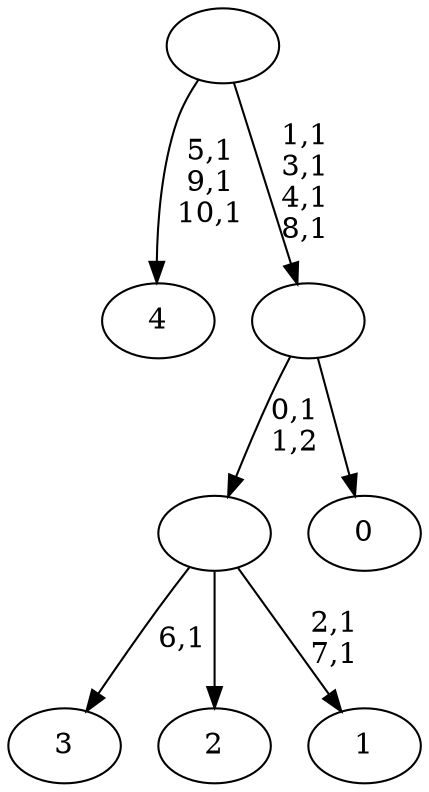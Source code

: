 digraph T {
	16 [label="4"]
	12 [label="3"]
	10 [label="2"]
	9 [label="1"]
	6 [label=""]
	5 [label="0"]
	4 [label=""]
	0 [label=""]
	6 -> 9 [label="2,1\n7,1"]
	6 -> 12 [label="6,1"]
	6 -> 10 [label=""]
	4 -> 6 [label="0,1\n1,2"]
	4 -> 5 [label=""]
	0 -> 4 [label="1,1\n3,1\n4,1\n8,1"]
	0 -> 16 [label="5,1\n9,1\n10,1"]
}
